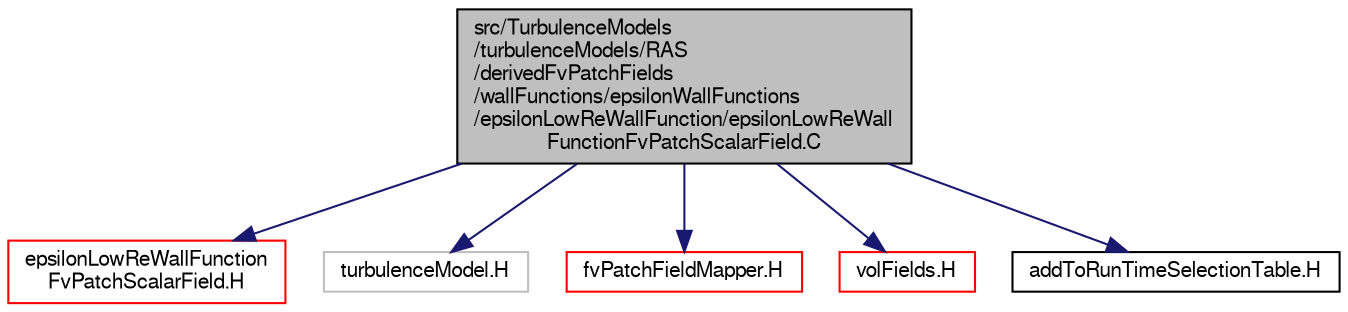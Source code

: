 digraph "src/TurbulenceModels/turbulenceModels/RAS/derivedFvPatchFields/wallFunctions/epsilonWallFunctions/epsilonLowReWallFunction/epsilonLowReWallFunctionFvPatchScalarField.C"
{
  bgcolor="transparent";
  edge [fontname="FreeSans",fontsize="10",labelfontname="FreeSans",labelfontsize="10"];
  node [fontname="FreeSans",fontsize="10",shape=record];
  Node0 [label="src/TurbulenceModels\l/turbulenceModels/RAS\l/derivedFvPatchFields\l/wallFunctions/epsilonWallFunctions\l/epsilonLowReWallFunction/epsilonLowReWall\lFunctionFvPatchScalarField.C",height=0.2,width=0.4,color="black", fillcolor="grey75", style="filled", fontcolor="black"];
  Node0 -> Node1 [color="midnightblue",fontsize="10",style="solid",fontname="FreeSans"];
  Node1 [label="epsilonLowReWallFunction\lFvPatchScalarField.H",height=0.2,width=0.4,color="red",URL="$a39992.html"];
  Node0 -> Node3 [color="midnightblue",fontsize="10",style="solid",fontname="FreeSans"];
  Node3 [label="turbulenceModel.H",height=0.2,width=0.4,color="grey75"];
  Node0 -> Node4 [color="midnightblue",fontsize="10",style="solid",fontname="FreeSans"];
  Node4 [label="fvPatchFieldMapper.H",height=0.2,width=0.4,color="red",URL="$a02468.html"];
  Node0 -> Node104 [color="midnightblue",fontsize="10",style="solid",fontname="FreeSans"];
  Node104 [label="volFields.H",height=0.2,width=0.4,color="red",URL="$a02750.html"];
  Node0 -> Node304 [color="midnightblue",fontsize="10",style="solid",fontname="FreeSans"];
  Node304 [label="addToRunTimeSelectionTable.H",height=0.2,width=0.4,color="black",URL="$a09263.html",tooltip="Macros for easy insertion into run-time selection tables. "];
}
